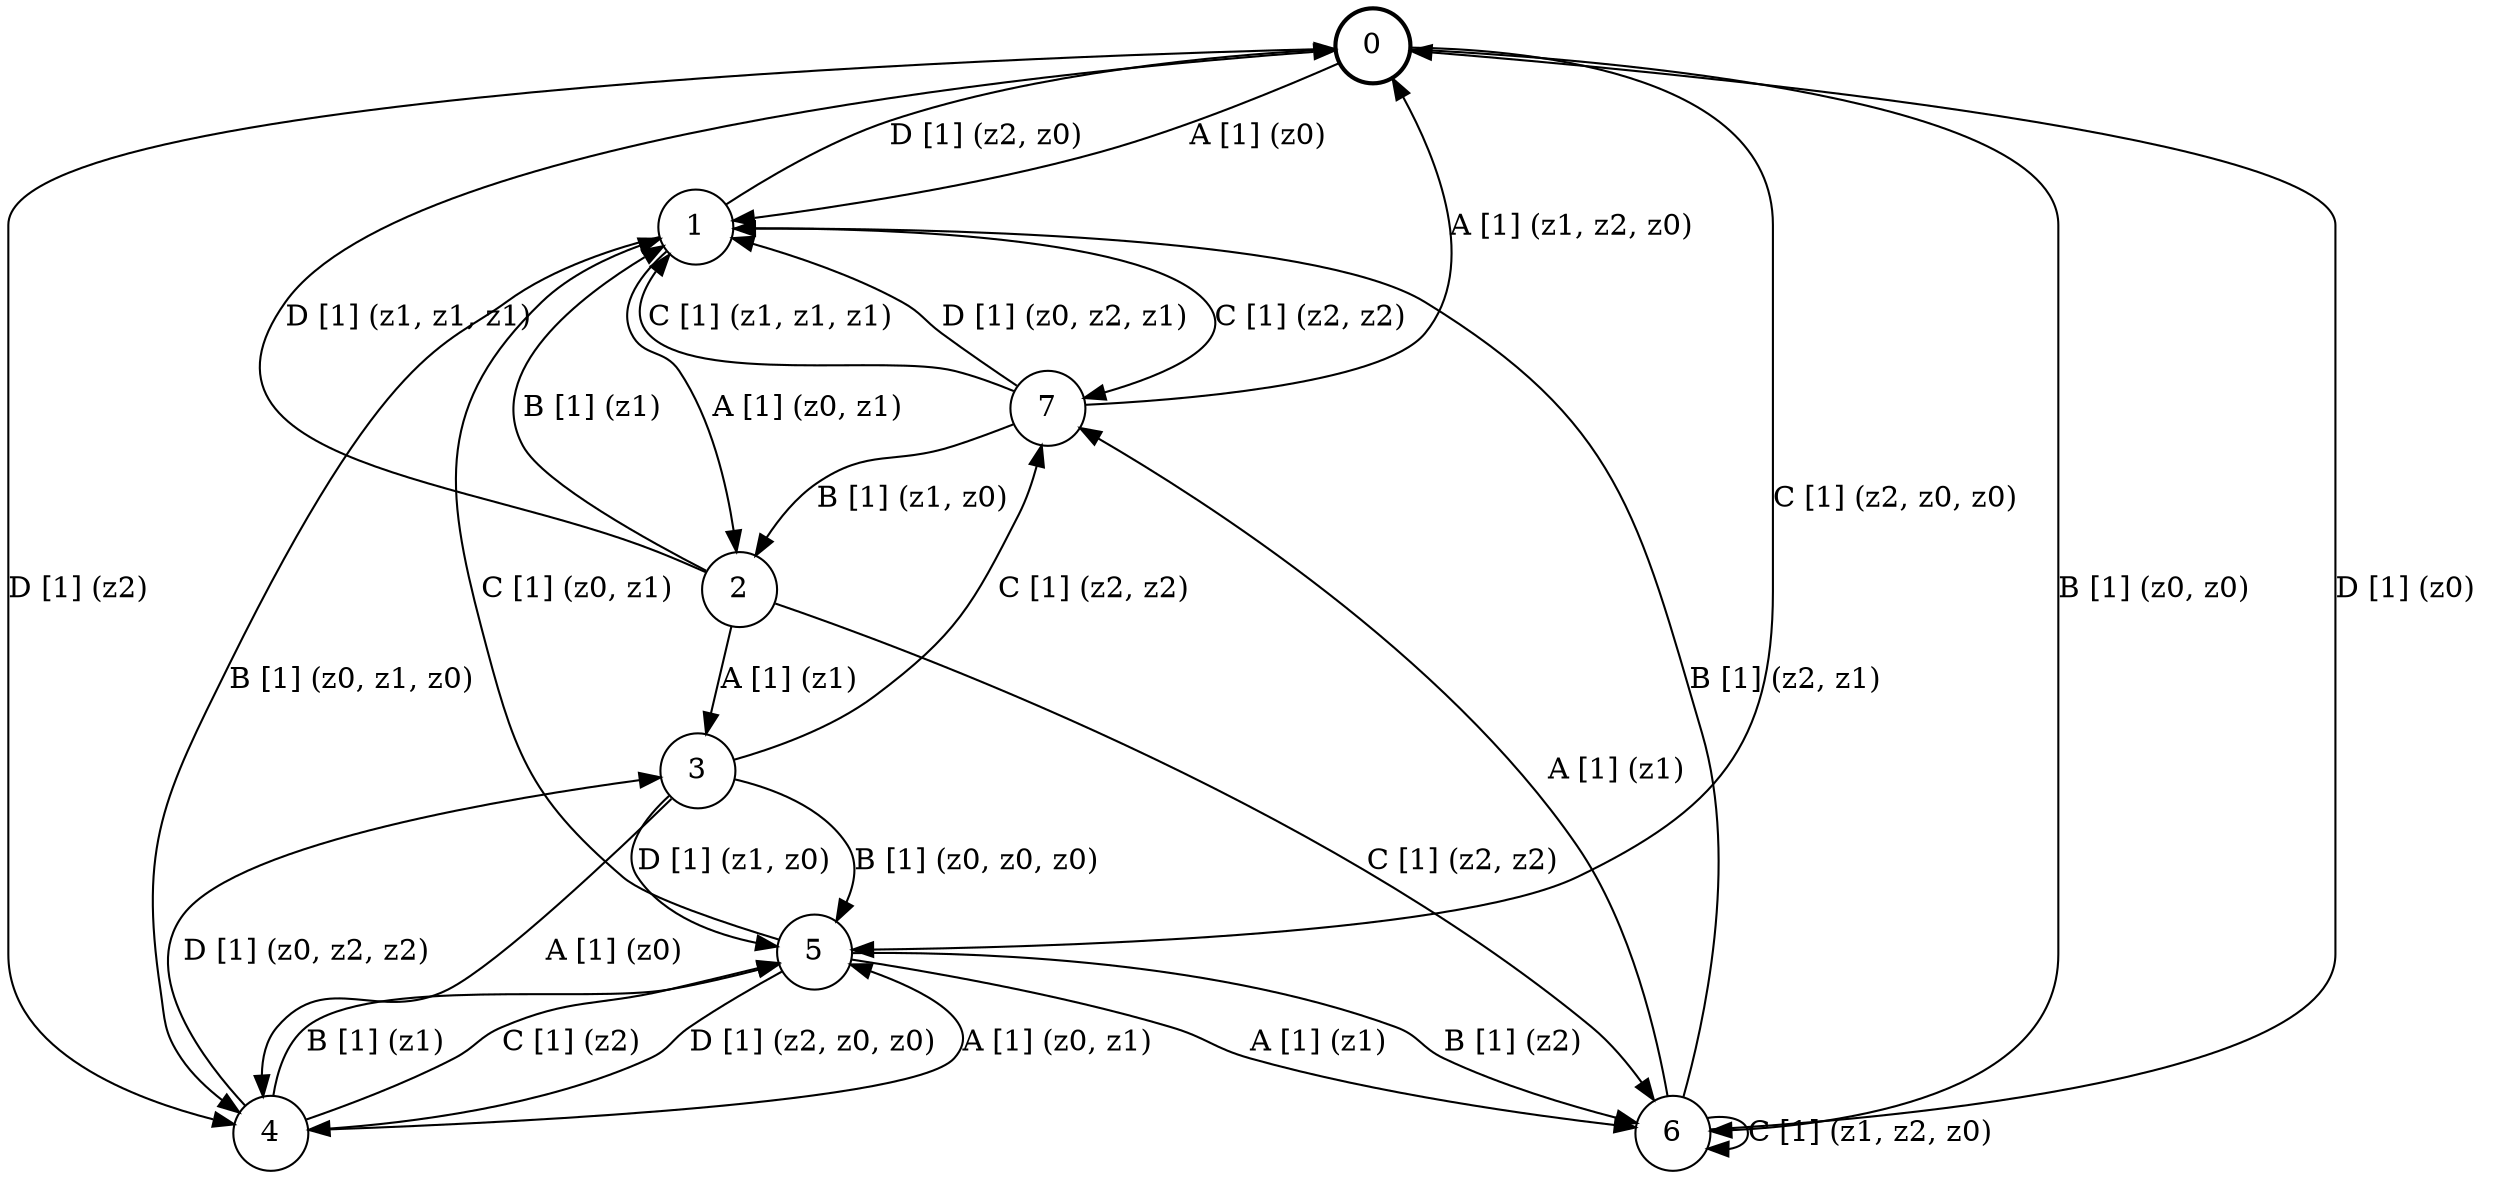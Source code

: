 # generated file, don't try to modify
# command: dot -Tpng <filename> > tree.png
digraph Automaton {
    node [shape = circle];
    0 [style = "bold"];
    0 -> 1 [label = "A [1] (z0) "];
    0 -> 6 [label = "B [1] (z0, z0) "];
    0 -> 5 [label = "C [1] (z2, z0, z0) "];
    0 -> 4 [label = "D [1] (z2) "];
    1 -> 2 [label = "A [1] (z0, z1) "];
    1 -> 4 [label = "B [1] (z0, z1, z0) "];
    1 -> 7 [label = "C [1] (z2, z2) "];
    1 -> 0 [label = "D [1] (z2, z0) "];
    2 -> 3 [label = "A [1] (z1) "];
    2 -> 1 [label = "B [1] (z1) "];
    2 -> 6 [label = "C [1] (z2, z2) "];
    2 -> 0 [label = "D [1] (z1, z1, z1) "];
    3 -> 4 [label = "A [1] (z0) "];
    3 -> 5 [label = "B [1] (z0, z0, z0) "];
    3 -> 7 [label = "C [1] (z2, z2) "];
    3 -> 5 [label = "D [1] (z1, z0) "];
    4 -> 5 [label = "A [1] (z0, z1) "];
    4 -> 5 [label = "B [1] (z1) "];
    4 -> 5 [label = "C [1] (z2) "];
    4 -> 3 [label = "D [1] (z0, z2, z2) "];
    5 -> 6 [label = "A [1] (z1) "];
    5 -> 6 [label = "B [1] (z2) "];
    5 -> 1 [label = "C [1] (z0, z1) "];
    5 -> 4 [label = "D [1] (z2, z0, z0) "];
    6 -> 7 [label = "A [1] (z1) "];
    6 -> 1 [label = "B [1] (z2, z1) "];
    6 -> 6 [label = "C [1] (z1, z2, z0) "];
    6 -> 0 [label = "D [1] (z0) "];
    7 -> 0 [label = "A [1] (z1, z2, z0) "];
    7 -> 2 [label = "B [1] (z1, z0) "];
    7 -> 1 [label = "C [1] (z1, z1, z1) "];
    7 -> 1 [label = "D [1] (z0, z2, z1) "];
}
